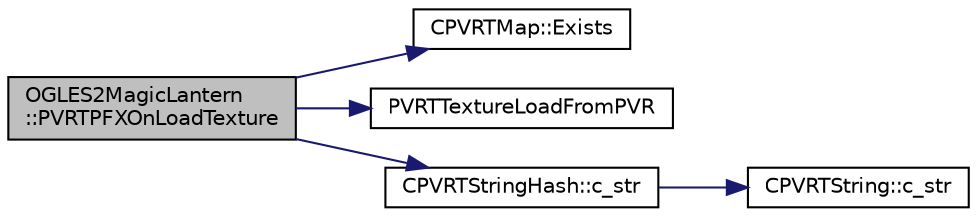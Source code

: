 digraph "OGLES2MagicLantern::PVRTPFXOnLoadTexture"
{
  edge [fontname="Helvetica",fontsize="10",labelfontname="Helvetica",labelfontsize="10"];
  node [fontname="Helvetica",fontsize="10",shape=record];
  rankdir="LR";
  Node1 [label="OGLES2MagicLantern\l::PVRTPFXOnLoadTexture",height=0.2,width=0.4,color="black", fillcolor="grey75", style="filled", fontcolor="black"];
  Node1 -> Node2 [color="midnightblue",fontsize="10",style="solid"];
  Node2 [label="CPVRTMap::Exists",height=0.2,width=0.4,color="black", fillcolor="white", style="filled",URL="$singleton_c_p_v_r_t_map.html#ae0f21eef4c5f71a21a57e352a31f9b75",tooltip="Checks whether or not data exists for the specified key. "];
  Node1 -> Node3 [color="midnightblue",fontsize="10",style="solid"];
  Node3 [label="PVRTTextureLoadFromPVR",height=0.2,width=0.4,color="black", fillcolor="white", style="filled",URL="$group___a_p_i___o_g_l_e_s.html#ga6eecac4c871ba7ccdd0ef4b057a7d596",tooltip="Allows textures to be stored in binary PVR files and loaded in. Can load parts of a mipmaped texture ..."];
  Node1 -> Node4 [color="midnightblue",fontsize="10",style="solid"];
  Node4 [label="CPVRTStringHash::c_str",height=0.2,width=0.4,color="black", fillcolor="white", style="filled",URL="$class_c_p_v_r_t_string_hash.html#a4c9b83759bcb1cc6d6aff16ab1624f39",tooltip="Returns the base string as a const char*. "];
  Node4 -> Node5 [color="midnightblue",fontsize="10",style="solid"];
  Node5 [label="CPVRTString::c_str",height=0.2,width=0.4,color="black", fillcolor="white", style="filled",URL="$class_c_p_v_r_t_string.html#aabd1f2848c4b1d65e7418b264502687d",tooltip="Returns a const char* pointer of the string. "];
}
